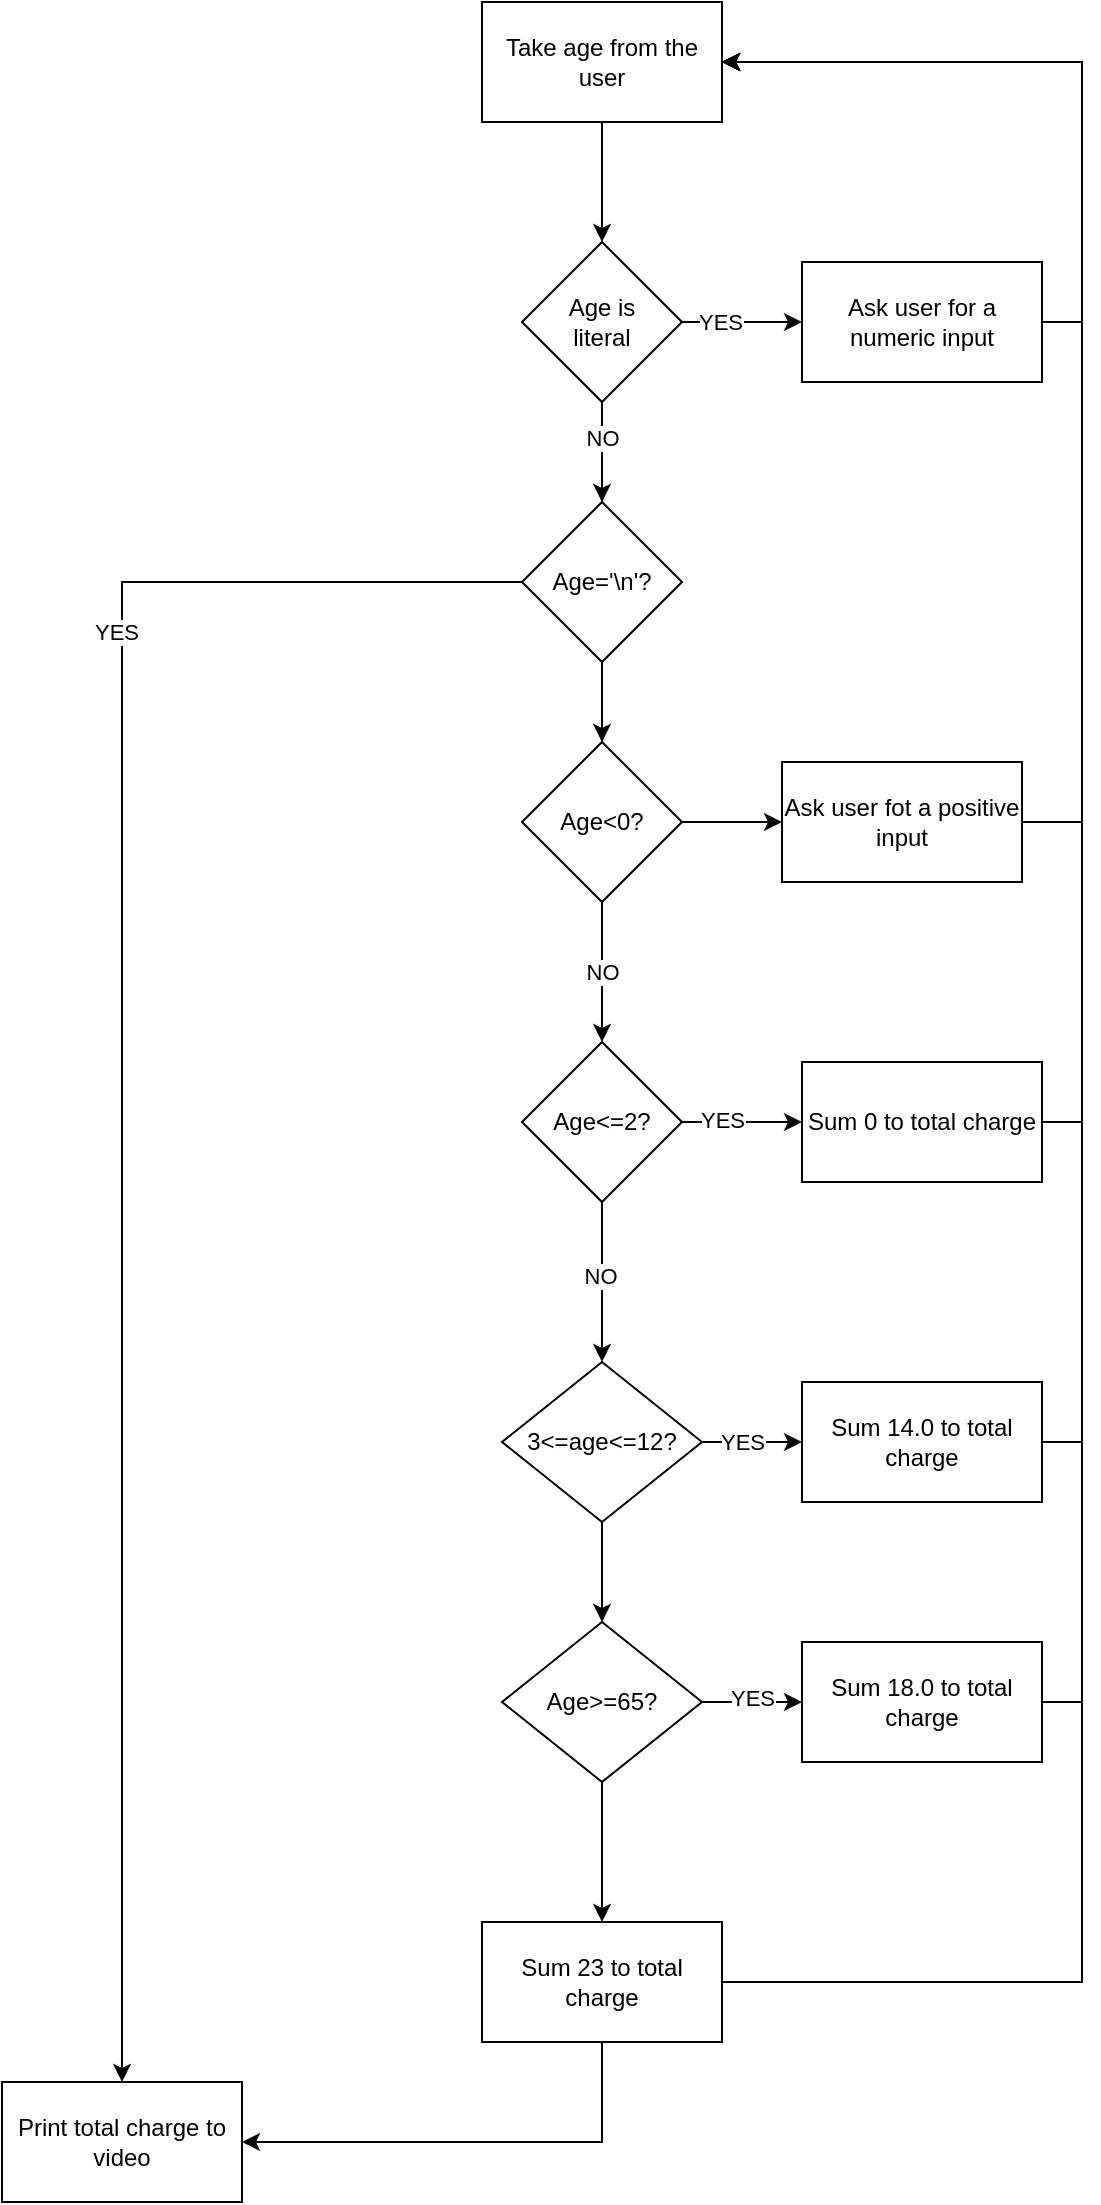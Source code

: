 <mxfile version="24.2.5" type="device">
  <diagram id="C5RBs43oDa-KdzZeNtuy" name="Page-1">
    <mxGraphModel dx="1120" dy="532" grid="1" gridSize="10" guides="1" tooltips="1" connect="1" arrows="1" fold="1" page="1" pageScale="1" pageWidth="827" pageHeight="1169" math="0" shadow="0">
      <root>
        <mxCell id="WIyWlLk6GJQsqaUBKTNV-0" />
        <mxCell id="WIyWlLk6GJQsqaUBKTNV-1" parent="WIyWlLk6GJQsqaUBKTNV-0" />
        <mxCell id="KqlvTCwzOBGVQyS6OM5C-31" style="edgeStyle=orthogonalEdgeStyle;rounded=0;orthogonalLoop=1;jettySize=auto;html=1;exitX=0.5;exitY=1;exitDx=0;exitDy=0;" edge="1" parent="WIyWlLk6GJQsqaUBKTNV-1" source="KqlvTCwzOBGVQyS6OM5C-0" target="KqlvTCwzOBGVQyS6OM5C-1">
          <mxGeometry relative="1" as="geometry" />
        </mxCell>
        <mxCell id="KqlvTCwzOBGVQyS6OM5C-0" value="Take age from the user" style="rounded=0;whiteSpace=wrap;html=1;" vertex="1" parent="WIyWlLk6GJQsqaUBKTNV-1">
          <mxGeometry x="340" y="40" width="120" height="60" as="geometry" />
        </mxCell>
        <mxCell id="KqlvTCwzOBGVQyS6OM5C-5" value="" style="edgeStyle=orthogonalEdgeStyle;rounded=0;orthogonalLoop=1;jettySize=auto;html=1;" edge="1" parent="WIyWlLk6GJQsqaUBKTNV-1" source="KqlvTCwzOBGVQyS6OM5C-1" target="KqlvTCwzOBGVQyS6OM5C-4">
          <mxGeometry relative="1" as="geometry" />
        </mxCell>
        <mxCell id="KqlvTCwzOBGVQyS6OM5C-7" value="YES" style="edgeLabel;html=1;align=center;verticalAlign=middle;resizable=0;points=[];" vertex="1" connectable="0" parent="KqlvTCwzOBGVQyS6OM5C-5">
          <mxGeometry x="-0.367" relative="1" as="geometry">
            <mxPoint as="offset" />
          </mxGeometry>
        </mxCell>
        <mxCell id="KqlvTCwzOBGVQyS6OM5C-9" value="" style="edgeStyle=orthogonalEdgeStyle;rounded=0;orthogonalLoop=1;jettySize=auto;html=1;" edge="1" parent="WIyWlLk6GJQsqaUBKTNV-1" source="KqlvTCwzOBGVQyS6OM5C-1" target="KqlvTCwzOBGVQyS6OM5C-8">
          <mxGeometry relative="1" as="geometry" />
        </mxCell>
        <mxCell id="KqlvTCwzOBGVQyS6OM5C-10" value="NO" style="edgeLabel;html=1;align=center;verticalAlign=middle;resizable=0;points=[];" vertex="1" connectable="0" parent="KqlvTCwzOBGVQyS6OM5C-9">
          <mxGeometry x="-0.3" relative="1" as="geometry">
            <mxPoint as="offset" />
          </mxGeometry>
        </mxCell>
        <mxCell id="KqlvTCwzOBGVQyS6OM5C-1" value="Age is&lt;div&gt;literal&lt;/div&gt;" style="rhombus;whiteSpace=wrap;html=1;rounded=0;" vertex="1" parent="WIyWlLk6GJQsqaUBKTNV-1">
          <mxGeometry x="360" y="160" width="80" height="80" as="geometry" />
        </mxCell>
        <mxCell id="KqlvTCwzOBGVQyS6OM5C-6" style="edgeStyle=orthogonalEdgeStyle;rounded=0;orthogonalLoop=1;jettySize=auto;html=1;exitX=1;exitY=0.5;exitDx=0;exitDy=0;entryX=1;entryY=0.5;entryDx=0;entryDy=0;" edge="1" parent="WIyWlLk6GJQsqaUBKTNV-1" source="KqlvTCwzOBGVQyS6OM5C-4" target="KqlvTCwzOBGVQyS6OM5C-0">
          <mxGeometry relative="1" as="geometry" />
        </mxCell>
        <mxCell id="KqlvTCwzOBGVQyS6OM5C-4" value="Ask user for a numeric input" style="whiteSpace=wrap;html=1;rounded=0;" vertex="1" parent="WIyWlLk6GJQsqaUBKTNV-1">
          <mxGeometry x="500" y="170" width="120" height="60" as="geometry" />
        </mxCell>
        <mxCell id="KqlvTCwzOBGVQyS6OM5C-15" value="" style="edgeStyle=orthogonalEdgeStyle;rounded=0;orthogonalLoop=1;jettySize=auto;html=1;" edge="1" parent="WIyWlLk6GJQsqaUBKTNV-1" source="KqlvTCwzOBGVQyS6OM5C-8" target="KqlvTCwzOBGVQyS6OM5C-14">
          <mxGeometry relative="1" as="geometry" />
        </mxCell>
        <mxCell id="KqlvTCwzOBGVQyS6OM5C-18" value="YES" style="edgeLabel;html=1;align=center;verticalAlign=middle;resizable=0;points=[];" vertex="1" connectable="0" parent="KqlvTCwzOBGVQyS6OM5C-15">
          <mxGeometry x="-0.527" y="-3" relative="1" as="geometry">
            <mxPoint as="offset" />
          </mxGeometry>
        </mxCell>
        <mxCell id="KqlvTCwzOBGVQyS6OM5C-33" value="" style="edgeStyle=orthogonalEdgeStyle;rounded=0;orthogonalLoop=1;jettySize=auto;html=1;" edge="1" parent="WIyWlLk6GJQsqaUBKTNV-1" source="KqlvTCwzOBGVQyS6OM5C-8" target="KqlvTCwzOBGVQyS6OM5C-32">
          <mxGeometry relative="1" as="geometry" />
        </mxCell>
        <mxCell id="KqlvTCwzOBGVQyS6OM5C-8" value="Age=&#39;\n&#39;?" style="rhombus;whiteSpace=wrap;html=1;rounded=0;" vertex="1" parent="WIyWlLk6GJQsqaUBKTNV-1">
          <mxGeometry x="360" y="290" width="80" height="80" as="geometry" />
        </mxCell>
        <mxCell id="KqlvTCwzOBGVQyS6OM5C-14" value="Print total charge to video" style="whiteSpace=wrap;html=1;rounded=0;" vertex="1" parent="WIyWlLk6GJQsqaUBKTNV-1">
          <mxGeometry x="100" y="1080" width="120" height="60" as="geometry" />
        </mxCell>
        <mxCell id="KqlvTCwzOBGVQyS6OM5C-21" value="" style="edgeStyle=orthogonalEdgeStyle;rounded=0;orthogonalLoop=1;jettySize=auto;html=1;" edge="1" parent="WIyWlLk6GJQsqaUBKTNV-1" source="KqlvTCwzOBGVQyS6OM5C-16" target="KqlvTCwzOBGVQyS6OM5C-20">
          <mxGeometry relative="1" as="geometry" />
        </mxCell>
        <mxCell id="KqlvTCwzOBGVQyS6OM5C-22" value="YES" style="edgeLabel;html=1;align=center;verticalAlign=middle;resizable=0;points=[];" vertex="1" connectable="0" parent="KqlvTCwzOBGVQyS6OM5C-21">
          <mxGeometry x="-0.333" y="1" relative="1" as="geometry">
            <mxPoint as="offset" />
          </mxGeometry>
        </mxCell>
        <mxCell id="KqlvTCwzOBGVQyS6OM5C-25" value="" style="edgeStyle=orthogonalEdgeStyle;rounded=0;orthogonalLoop=1;jettySize=auto;html=1;" edge="1" parent="WIyWlLk6GJQsqaUBKTNV-1" source="KqlvTCwzOBGVQyS6OM5C-16" target="KqlvTCwzOBGVQyS6OM5C-24">
          <mxGeometry relative="1" as="geometry" />
        </mxCell>
        <mxCell id="KqlvTCwzOBGVQyS6OM5C-26" value="NO" style="edgeLabel;html=1;align=center;verticalAlign=middle;resizable=0;points=[];" vertex="1" connectable="0" parent="KqlvTCwzOBGVQyS6OM5C-25">
          <mxGeometry x="-0.075" y="-1" relative="1" as="geometry">
            <mxPoint as="offset" />
          </mxGeometry>
        </mxCell>
        <mxCell id="KqlvTCwzOBGVQyS6OM5C-16" value="Age&amp;lt;=2?" style="rhombus;whiteSpace=wrap;html=1;rounded=0;" vertex="1" parent="WIyWlLk6GJQsqaUBKTNV-1">
          <mxGeometry x="360" y="560" width="80" height="80" as="geometry" />
        </mxCell>
        <mxCell id="KqlvTCwzOBGVQyS6OM5C-23" style="edgeStyle=orthogonalEdgeStyle;rounded=0;orthogonalLoop=1;jettySize=auto;html=1;exitX=1;exitY=0.5;exitDx=0;exitDy=0;entryX=1;entryY=0.5;entryDx=0;entryDy=0;" edge="1" parent="WIyWlLk6GJQsqaUBKTNV-1" source="KqlvTCwzOBGVQyS6OM5C-20" target="KqlvTCwzOBGVQyS6OM5C-0">
          <mxGeometry relative="1" as="geometry" />
        </mxCell>
        <mxCell id="KqlvTCwzOBGVQyS6OM5C-20" value="Sum 0 to total charge" style="whiteSpace=wrap;html=1;rounded=0;" vertex="1" parent="WIyWlLk6GJQsqaUBKTNV-1">
          <mxGeometry x="500" y="570" width="120" height="60" as="geometry" />
        </mxCell>
        <mxCell id="KqlvTCwzOBGVQyS6OM5C-28" value="" style="edgeStyle=orthogonalEdgeStyle;rounded=0;orthogonalLoop=1;jettySize=auto;html=1;" edge="1" parent="WIyWlLk6GJQsqaUBKTNV-1" source="KqlvTCwzOBGVQyS6OM5C-24" target="KqlvTCwzOBGVQyS6OM5C-27">
          <mxGeometry relative="1" as="geometry" />
        </mxCell>
        <mxCell id="KqlvTCwzOBGVQyS6OM5C-29" value="YES" style="edgeLabel;html=1;align=center;verticalAlign=middle;resizable=0;points=[];" vertex="1" connectable="0" parent="KqlvTCwzOBGVQyS6OM5C-28">
          <mxGeometry x="-0.2" relative="1" as="geometry">
            <mxPoint as="offset" />
          </mxGeometry>
        </mxCell>
        <mxCell id="KqlvTCwzOBGVQyS6OM5C-40" value="" style="edgeStyle=orthogonalEdgeStyle;rounded=0;orthogonalLoop=1;jettySize=auto;html=1;" edge="1" parent="WIyWlLk6GJQsqaUBKTNV-1" source="KqlvTCwzOBGVQyS6OM5C-24" target="KqlvTCwzOBGVQyS6OM5C-39">
          <mxGeometry relative="1" as="geometry" />
        </mxCell>
        <mxCell id="KqlvTCwzOBGVQyS6OM5C-24" value="3&amp;lt;=age&amp;lt;=12?" style="rhombus;whiteSpace=wrap;html=1;rounded=0;" vertex="1" parent="WIyWlLk6GJQsqaUBKTNV-1">
          <mxGeometry x="350" y="720" width="100" height="80" as="geometry" />
        </mxCell>
        <mxCell id="KqlvTCwzOBGVQyS6OM5C-30" style="edgeStyle=orthogonalEdgeStyle;rounded=0;orthogonalLoop=1;jettySize=auto;html=1;exitX=1;exitY=0.5;exitDx=0;exitDy=0;entryX=1;entryY=0.5;entryDx=0;entryDy=0;" edge="1" parent="WIyWlLk6GJQsqaUBKTNV-1" source="KqlvTCwzOBGVQyS6OM5C-27" target="KqlvTCwzOBGVQyS6OM5C-0">
          <mxGeometry relative="1" as="geometry" />
        </mxCell>
        <mxCell id="KqlvTCwzOBGVQyS6OM5C-27" value="Sum 14.0 to total charge" style="whiteSpace=wrap;html=1;rounded=0;" vertex="1" parent="WIyWlLk6GJQsqaUBKTNV-1">
          <mxGeometry x="500" y="730" width="120" height="60" as="geometry" />
        </mxCell>
        <mxCell id="KqlvTCwzOBGVQyS6OM5C-34" style="edgeStyle=orthogonalEdgeStyle;rounded=0;orthogonalLoop=1;jettySize=auto;html=1;exitX=0.5;exitY=1;exitDx=0;exitDy=0;entryX=0.5;entryY=0;entryDx=0;entryDy=0;" edge="1" parent="WIyWlLk6GJQsqaUBKTNV-1" source="KqlvTCwzOBGVQyS6OM5C-32" target="KqlvTCwzOBGVQyS6OM5C-16">
          <mxGeometry relative="1" as="geometry" />
        </mxCell>
        <mxCell id="KqlvTCwzOBGVQyS6OM5C-35" value="NO" style="edgeLabel;html=1;align=center;verticalAlign=middle;resizable=0;points=[];" vertex="1" connectable="0" parent="KqlvTCwzOBGVQyS6OM5C-34">
          <mxGeometry relative="1" as="geometry">
            <mxPoint as="offset" />
          </mxGeometry>
        </mxCell>
        <mxCell id="KqlvTCwzOBGVQyS6OM5C-37" value="" style="edgeStyle=orthogonalEdgeStyle;rounded=0;orthogonalLoop=1;jettySize=auto;html=1;" edge="1" parent="WIyWlLk6GJQsqaUBKTNV-1" source="KqlvTCwzOBGVQyS6OM5C-32" target="KqlvTCwzOBGVQyS6OM5C-36">
          <mxGeometry relative="1" as="geometry" />
        </mxCell>
        <mxCell id="KqlvTCwzOBGVQyS6OM5C-32" value="Age&amp;lt;0?" style="rhombus;whiteSpace=wrap;html=1;rounded=0;" vertex="1" parent="WIyWlLk6GJQsqaUBKTNV-1">
          <mxGeometry x="360" y="410" width="80" height="80" as="geometry" />
        </mxCell>
        <mxCell id="KqlvTCwzOBGVQyS6OM5C-38" style="edgeStyle=orthogonalEdgeStyle;rounded=0;orthogonalLoop=1;jettySize=auto;html=1;exitX=1;exitY=0.5;exitDx=0;exitDy=0;entryX=1;entryY=0.5;entryDx=0;entryDy=0;" edge="1" parent="WIyWlLk6GJQsqaUBKTNV-1" source="KqlvTCwzOBGVQyS6OM5C-36" target="KqlvTCwzOBGVQyS6OM5C-0">
          <mxGeometry relative="1" as="geometry">
            <Array as="points">
              <mxPoint x="640" y="450" />
              <mxPoint x="640" y="70" />
            </Array>
          </mxGeometry>
        </mxCell>
        <mxCell id="KqlvTCwzOBGVQyS6OM5C-36" value="Ask user fot a positive input" style="whiteSpace=wrap;html=1;rounded=0;" vertex="1" parent="WIyWlLk6GJQsqaUBKTNV-1">
          <mxGeometry x="490" y="420" width="120" height="60" as="geometry" />
        </mxCell>
        <mxCell id="KqlvTCwzOBGVQyS6OM5C-42" value="" style="edgeStyle=orthogonalEdgeStyle;rounded=0;orthogonalLoop=1;jettySize=auto;html=1;" edge="1" parent="WIyWlLk6GJQsqaUBKTNV-1" source="KqlvTCwzOBGVQyS6OM5C-39" target="KqlvTCwzOBGVQyS6OM5C-41">
          <mxGeometry relative="1" as="geometry" />
        </mxCell>
        <mxCell id="KqlvTCwzOBGVQyS6OM5C-43" value="YES" style="edgeLabel;html=1;align=center;verticalAlign=middle;resizable=0;points=[];" vertex="1" connectable="0" parent="KqlvTCwzOBGVQyS6OM5C-42">
          <mxGeometry y="2" relative="1" as="geometry">
            <mxPoint as="offset" />
          </mxGeometry>
        </mxCell>
        <mxCell id="KqlvTCwzOBGVQyS6OM5C-46" value="" style="edgeStyle=orthogonalEdgeStyle;rounded=0;orthogonalLoop=1;jettySize=auto;html=1;" edge="1" parent="WIyWlLk6GJQsqaUBKTNV-1" source="KqlvTCwzOBGVQyS6OM5C-39" target="KqlvTCwzOBGVQyS6OM5C-45">
          <mxGeometry relative="1" as="geometry" />
        </mxCell>
        <mxCell id="KqlvTCwzOBGVQyS6OM5C-39" value="Age&amp;gt;=65?" style="rhombus;whiteSpace=wrap;html=1;rounded=0;" vertex="1" parent="WIyWlLk6GJQsqaUBKTNV-1">
          <mxGeometry x="350" y="850" width="100" height="80" as="geometry" />
        </mxCell>
        <mxCell id="KqlvTCwzOBGVQyS6OM5C-44" style="edgeStyle=orthogonalEdgeStyle;rounded=0;orthogonalLoop=1;jettySize=auto;html=1;exitX=1;exitY=0.5;exitDx=0;exitDy=0;entryX=1;entryY=0.5;entryDx=0;entryDy=0;" edge="1" parent="WIyWlLk6GJQsqaUBKTNV-1" source="KqlvTCwzOBGVQyS6OM5C-41" target="KqlvTCwzOBGVQyS6OM5C-0">
          <mxGeometry relative="1" as="geometry">
            <Array as="points">
              <mxPoint x="640" y="890" />
              <mxPoint x="640" y="70" />
            </Array>
          </mxGeometry>
        </mxCell>
        <mxCell id="KqlvTCwzOBGVQyS6OM5C-41" value="Sum 18.0 to total charge" style="whiteSpace=wrap;html=1;rounded=0;" vertex="1" parent="WIyWlLk6GJQsqaUBKTNV-1">
          <mxGeometry x="500" y="860" width="120" height="60" as="geometry" />
        </mxCell>
        <mxCell id="KqlvTCwzOBGVQyS6OM5C-47" style="edgeStyle=orthogonalEdgeStyle;rounded=0;orthogonalLoop=1;jettySize=auto;html=1;exitX=1;exitY=0.5;exitDx=0;exitDy=0;entryX=1;entryY=0.5;entryDx=0;entryDy=0;" edge="1" parent="WIyWlLk6GJQsqaUBKTNV-1" source="KqlvTCwzOBGVQyS6OM5C-45" target="KqlvTCwzOBGVQyS6OM5C-0">
          <mxGeometry relative="1" as="geometry">
            <Array as="points">
              <mxPoint x="640" y="1030" />
              <mxPoint x="640" y="70" />
            </Array>
          </mxGeometry>
        </mxCell>
        <mxCell id="KqlvTCwzOBGVQyS6OM5C-48" style="edgeStyle=orthogonalEdgeStyle;rounded=0;orthogonalLoop=1;jettySize=auto;html=1;exitX=0.5;exitY=1;exitDx=0;exitDy=0;entryX=1;entryY=0.5;entryDx=0;entryDy=0;" edge="1" parent="WIyWlLk6GJQsqaUBKTNV-1" source="KqlvTCwzOBGVQyS6OM5C-45" target="KqlvTCwzOBGVQyS6OM5C-14">
          <mxGeometry relative="1" as="geometry" />
        </mxCell>
        <mxCell id="KqlvTCwzOBGVQyS6OM5C-45" value="Sum 23 to total charge" style="whiteSpace=wrap;html=1;rounded=0;" vertex="1" parent="WIyWlLk6GJQsqaUBKTNV-1">
          <mxGeometry x="340" y="1000" width="120" height="60" as="geometry" />
        </mxCell>
      </root>
    </mxGraphModel>
  </diagram>
</mxfile>
